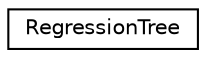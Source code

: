 digraph "Graphical Class Hierarchy"
{
  edge [fontname="Helvetica",fontsize="10",labelfontname="Helvetica",labelfontsize="10"];
  node [fontname="Helvetica",fontsize="10",shape=record];
  rankdir="LR";
  Node0 [label="RegressionTree",height=0.2,width=0.4,color="black", fillcolor="white", style="filled",URL="$classkaldi_1_1RegressionTree.html",tooltip="A regression tree is a clustering of Gaussian densities in an acoustic model, such that the group of ..."];
}
